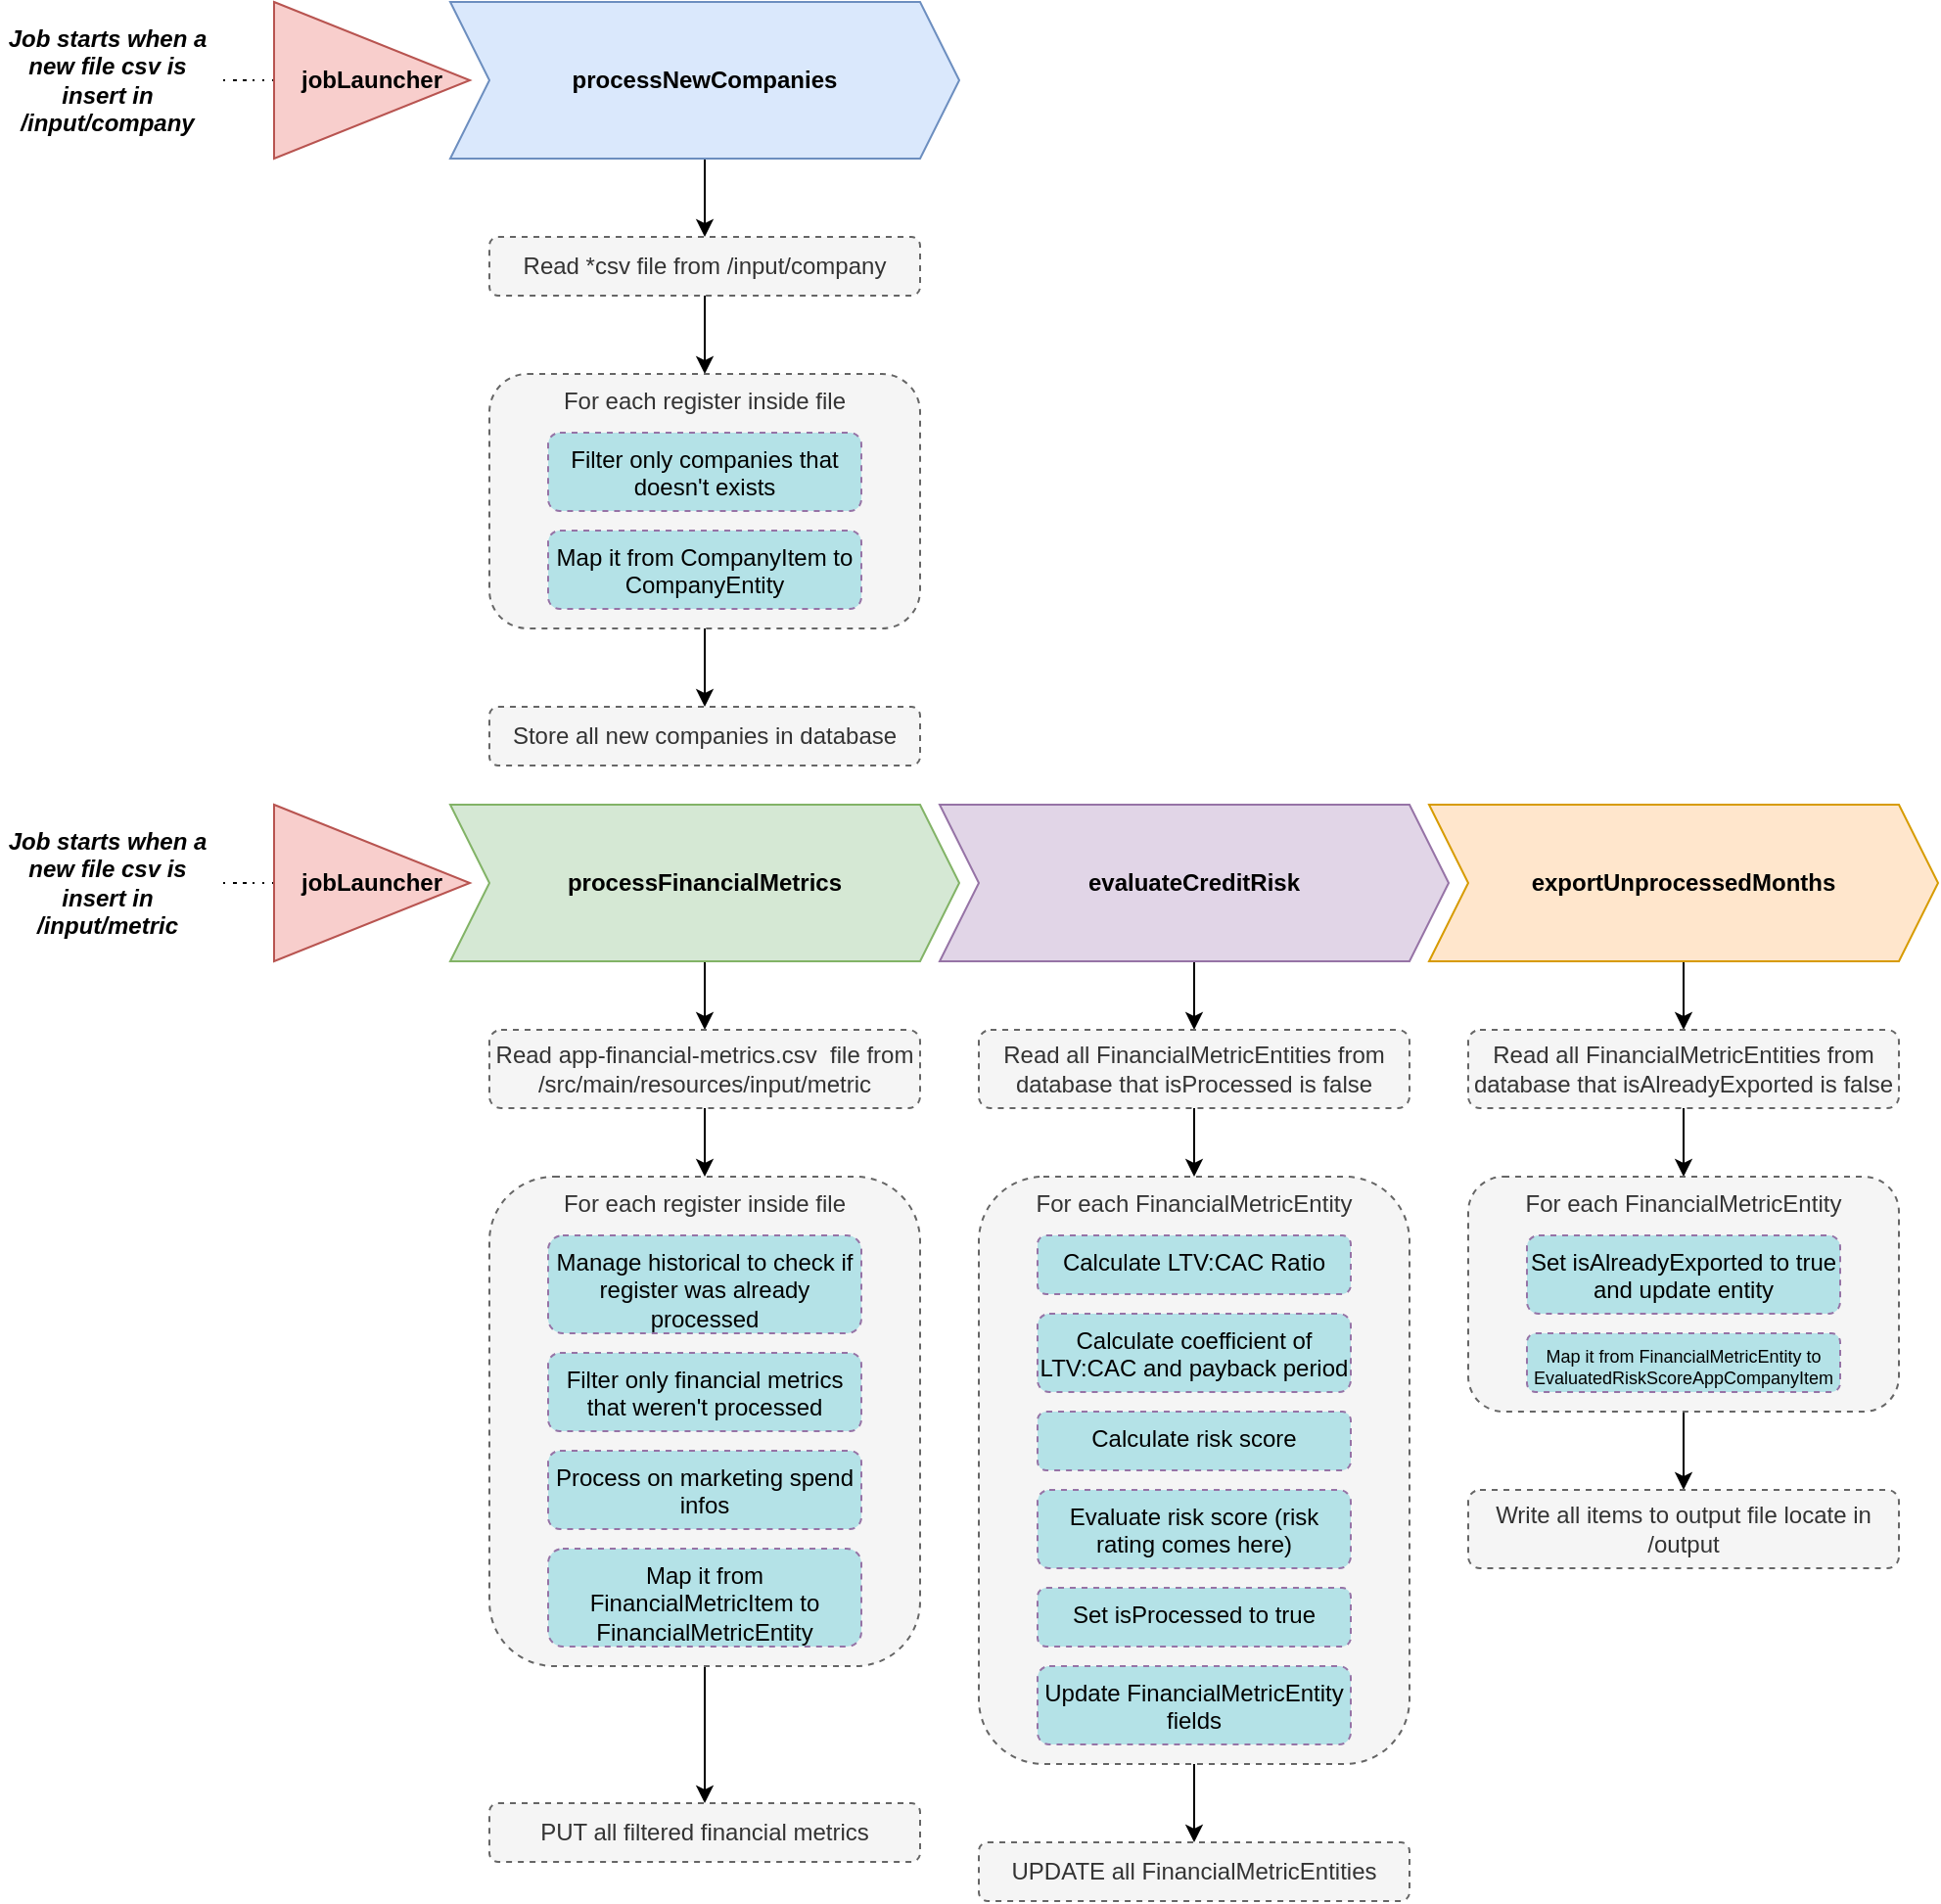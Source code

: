<mxfile version="22.1.11" type="google">
  <diagram name="Página-1" id="20XXsGmTUjqbx5ftWIZ8">
    <mxGraphModel grid="1" page="1" gridSize="10" guides="1" tooltips="1" connect="1" arrows="1" fold="1" pageScale="1" pageWidth="827" pageHeight="1169" math="0" shadow="0">
      <root>
        <mxCell id="0" />
        <mxCell id="1" parent="0" />
        <mxCell id="32U0IOiAARlVQyEs1Njg-7" value="" style="edgeStyle=orthogonalEdgeStyle;rounded=0;orthogonalLoop=1;jettySize=auto;html=1;" edge="1" parent="1" source="32U0IOiAARlVQyEs1Njg-1" target="32U0IOiAARlVQyEs1Njg-6">
          <mxGeometry relative="1" as="geometry" />
        </mxCell>
        <mxCell id="32U0IOiAARlVQyEs1Njg-1" value="processNewCompanies" style="shape=step;perimeter=stepPerimeter;whiteSpace=wrap;html=1;fixedSize=1;fillColor=#dae8fc;strokeColor=#6c8ebf;fontStyle=1" vertex="1" parent="1">
          <mxGeometry x="30" y="190" width="260" height="80" as="geometry" />
        </mxCell>
        <mxCell id="32U0IOiAARlVQyEs1Njg-19" style="edgeStyle=orthogonalEdgeStyle;rounded=0;orthogonalLoop=1;jettySize=auto;html=1;" edge="1" parent="1" source="32U0IOiAARlVQyEs1Njg-2" target="32U0IOiAARlVQyEs1Njg-18">
          <mxGeometry relative="1" as="geometry" />
        </mxCell>
        <mxCell id="32U0IOiAARlVQyEs1Njg-2" value="processFinancialMetrics" style="shape=step;perimeter=stepPerimeter;whiteSpace=wrap;html=1;fixedSize=1;fillColor=#d5e8d4;strokeColor=#82b366;fontStyle=1" vertex="1" parent="1">
          <mxGeometry x="30" y="600" width="260" height="80" as="geometry" />
        </mxCell>
        <mxCell id="32U0IOiAARlVQyEs1Njg-28" value="" style="edgeStyle=orthogonalEdgeStyle;rounded=0;orthogonalLoop=1;jettySize=auto;html=1;" edge="1" parent="1" source="32U0IOiAARlVQyEs1Njg-3" target="32U0IOiAARlVQyEs1Njg-27">
          <mxGeometry relative="1" as="geometry" />
        </mxCell>
        <mxCell id="32U0IOiAARlVQyEs1Njg-3" value="evaluateCreditRisk" style="shape=step;perimeter=stepPerimeter;whiteSpace=wrap;html=1;fixedSize=1;fillColor=#e1d5e7;strokeColor=#9673a6;fontStyle=1" vertex="1" parent="1">
          <mxGeometry x="280" y="600" width="260" height="80" as="geometry" />
        </mxCell>
        <mxCell id="32U0IOiAARlVQyEs1Njg-41" style="edgeStyle=orthogonalEdgeStyle;rounded=0;orthogonalLoop=1;jettySize=auto;html=1;" edge="1" parent="1" source="32U0IOiAARlVQyEs1Njg-4" target="32U0IOiAARlVQyEs1Njg-40">
          <mxGeometry relative="1" as="geometry" />
        </mxCell>
        <mxCell id="32U0IOiAARlVQyEs1Njg-4" value="exportUnprocessedMonths" style="shape=step;perimeter=stepPerimeter;whiteSpace=wrap;html=1;fixedSize=1;fillColor=#ffe6cc;strokeColor=#d79b00;fontStyle=1" vertex="1" parent="1">
          <mxGeometry x="530" y="600" width="260" height="80" as="geometry" />
        </mxCell>
        <mxCell id="32U0IOiAARlVQyEs1Njg-15" style="edgeStyle=orthogonalEdgeStyle;rounded=0;orthogonalLoop=1;jettySize=auto;html=1;" edge="1" parent="1" source="32U0IOiAARlVQyEs1Njg-6" target="32U0IOiAARlVQyEs1Njg-8">
          <mxGeometry relative="1" as="geometry" />
        </mxCell>
        <mxCell id="32U0IOiAARlVQyEs1Njg-6" value="Read *csv file from /input/company" style="rounded=1;whiteSpace=wrap;html=1;fillColor=#f5f5f5;strokeColor=#666666;fontColor=#333333;dashed=1;" vertex="1" parent="1">
          <mxGeometry x="50" y="310" width="220" height="30" as="geometry" />
        </mxCell>
        <mxCell id="32U0IOiAARlVQyEs1Njg-17" style="edgeStyle=orthogonalEdgeStyle;rounded=0;orthogonalLoop=1;jettySize=auto;html=1;entryX=0.5;entryY=0;entryDx=0;entryDy=0;" edge="1" parent="1" source="32U0IOiAARlVQyEs1Njg-8" target="32U0IOiAARlVQyEs1Njg-16">
          <mxGeometry relative="1" as="geometry" />
        </mxCell>
        <mxCell id="32U0IOiAARlVQyEs1Njg-8" value="For each register inside file" style="rounded=1;whiteSpace=wrap;html=1;fillColor=#f5f5f5;strokeColor=#666666;fontColor=#333333;dashed=1;verticalAlign=top;" vertex="1" parent="1">
          <mxGeometry x="50" y="380" width="220" height="130" as="geometry" />
        </mxCell>
        <mxCell id="32U0IOiAARlVQyEs1Njg-10" value="Filter only companies that doesn&#39;t exists" style="rounded=1;whiteSpace=wrap;html=1;fillColor=#B4E2E7;strokeColor=#9673a6;dashed=1;verticalAlign=top;" vertex="1" parent="1">
          <mxGeometry x="80" y="410" width="160" height="40" as="geometry" />
        </mxCell>
        <mxCell id="32U0IOiAARlVQyEs1Njg-16" value="Store all new companies in database" style="rounded=1;whiteSpace=wrap;html=1;fillColor=#f5f5f5;strokeColor=#666666;fontColor=#333333;dashed=1;" vertex="1" parent="1">
          <mxGeometry x="50" y="550" width="220" height="30" as="geometry" />
        </mxCell>
        <mxCell id="32U0IOiAARlVQyEs1Njg-26" style="edgeStyle=orthogonalEdgeStyle;rounded=0;orthogonalLoop=1;jettySize=auto;html=1;" edge="1" parent="1" source="32U0IOiAARlVQyEs1Njg-18" target="32U0IOiAARlVQyEs1Njg-20">
          <mxGeometry relative="1" as="geometry" />
        </mxCell>
        <mxCell id="32U0IOiAARlVQyEs1Njg-18" value="Read app-financial-metrics.csv&amp;nbsp; file from /src/main/resources/input/metric" style="rounded=1;whiteSpace=wrap;html=1;fillColor=#f5f5f5;strokeColor=#666666;fontColor=#333333;dashed=1;" vertex="1" parent="1">
          <mxGeometry x="50" y="715" width="220" height="40" as="geometry" />
        </mxCell>
        <mxCell id="32U0IOiAARlVQyEs1Njg-25" style="edgeStyle=orthogonalEdgeStyle;rounded=0;orthogonalLoop=1;jettySize=auto;html=1;entryX=0.5;entryY=0;entryDx=0;entryDy=0;" edge="1" parent="1" source="32U0IOiAARlVQyEs1Njg-20" target="32U0IOiAARlVQyEs1Njg-24">
          <mxGeometry relative="1" as="geometry" />
        </mxCell>
        <mxCell id="32U0IOiAARlVQyEs1Njg-20" value="For each register inside file" style="rounded=1;whiteSpace=wrap;html=1;fillColor=#f5f5f5;strokeColor=#666666;fontColor=#333333;dashed=1;verticalAlign=top;" vertex="1" parent="1">
          <mxGeometry x="50" y="790" width="220" height="250" as="geometry" />
        </mxCell>
        <mxCell id="32U0IOiAARlVQyEs1Njg-21" value="Manage historical to check if register was already processed" style="rounded=1;whiteSpace=wrap;html=1;fillColor=#B4E2E7;strokeColor=#9673a6;dashed=1;verticalAlign=top;" vertex="1" parent="1">
          <mxGeometry x="80" y="820" width="160" height="50" as="geometry" />
        </mxCell>
        <mxCell id="32U0IOiAARlVQyEs1Njg-22" value="Filter only financial metrics that weren&#39;t processed" style="rounded=1;whiteSpace=wrap;html=1;fillColor=#B4E2E7;strokeColor=#9673a6;dashed=1;verticalAlign=top;" vertex="1" parent="1">
          <mxGeometry x="80" y="880" width="160" height="40" as="geometry" />
        </mxCell>
        <mxCell id="32U0IOiAARlVQyEs1Njg-23" value="Process on marketing spend infos" style="rounded=1;whiteSpace=wrap;html=1;fillColor=#B4E2E7;strokeColor=#9673a6;dashed=1;verticalAlign=top;" vertex="1" parent="1">
          <mxGeometry x="80" y="930" width="160" height="40" as="geometry" />
        </mxCell>
        <mxCell id="32U0IOiAARlVQyEs1Njg-24" value="PUT all filtered financial metrics" style="rounded=1;whiteSpace=wrap;html=1;fillColor=#f5f5f5;strokeColor=#666666;fontColor=#333333;dashed=1;" vertex="1" parent="1">
          <mxGeometry x="50" y="1110" width="220" height="30" as="geometry" />
        </mxCell>
        <mxCell id="32U0IOiAARlVQyEs1Njg-38" style="edgeStyle=orthogonalEdgeStyle;rounded=0;orthogonalLoop=1;jettySize=auto;html=1;" edge="1" parent="1" source="32U0IOiAARlVQyEs1Njg-27" target="32U0IOiAARlVQyEs1Njg-29">
          <mxGeometry relative="1" as="geometry" />
        </mxCell>
        <mxCell id="32U0IOiAARlVQyEs1Njg-27" value="Read all FinancialMetricEntities from database that isProcessed is false" style="rounded=1;whiteSpace=wrap;html=1;fillColor=#f5f5f5;strokeColor=#666666;fontColor=#333333;dashed=1;" vertex="1" parent="1">
          <mxGeometry x="300" y="715" width="220" height="40" as="geometry" />
        </mxCell>
        <mxCell id="32U0IOiAARlVQyEs1Njg-39" style="edgeStyle=orthogonalEdgeStyle;rounded=0;orthogonalLoop=1;jettySize=auto;html=1;entryX=0.5;entryY=0;entryDx=0;entryDy=0;" edge="1" parent="1" source="32U0IOiAARlVQyEs1Njg-29" target="32U0IOiAARlVQyEs1Njg-37">
          <mxGeometry relative="1" as="geometry" />
        </mxCell>
        <mxCell id="32U0IOiAARlVQyEs1Njg-29" value="For each FinancialMetricEntity" style="rounded=1;whiteSpace=wrap;html=1;fillColor=#f5f5f5;strokeColor=#666666;fontColor=#333333;dashed=1;verticalAlign=top;" vertex="1" parent="1">
          <mxGeometry x="300" y="790" width="220" height="300" as="geometry" />
        </mxCell>
        <mxCell id="32U0IOiAARlVQyEs1Njg-30" value="Calculate LTV:CAC Ratio" style="rounded=1;whiteSpace=wrap;html=1;fillColor=#B4E2E7;strokeColor=#9673a6;dashed=1;verticalAlign=top;" vertex="1" parent="1">
          <mxGeometry x="330" y="820" width="160" height="30" as="geometry" />
        </mxCell>
        <mxCell id="32U0IOiAARlVQyEs1Njg-31" value="Calculate coefficient of LTV:CAC and payback period" style="rounded=1;whiteSpace=wrap;html=1;fillColor=#B4E2E7;strokeColor=#9673a6;dashed=1;verticalAlign=top;" vertex="1" parent="1">
          <mxGeometry x="330" y="860" width="160" height="40" as="geometry" />
        </mxCell>
        <mxCell id="32U0IOiAARlVQyEs1Njg-32" value="Calculate risk score" style="rounded=1;whiteSpace=wrap;html=1;fillColor=#B4E2E7;strokeColor=#9673a6;dashed=1;verticalAlign=top;" vertex="1" parent="1">
          <mxGeometry x="330" y="910" width="160" height="30" as="geometry" />
        </mxCell>
        <mxCell id="32U0IOiAARlVQyEs1Njg-33" value="Evaluate risk score (risk rating comes here)" style="rounded=1;whiteSpace=wrap;html=1;fillColor=#B4E2E7;strokeColor=#9673a6;dashed=1;verticalAlign=top;" vertex="1" parent="1">
          <mxGeometry x="330" y="950" width="160" height="40" as="geometry" />
        </mxCell>
        <mxCell id="32U0IOiAARlVQyEs1Njg-35" value="Set isProcessed to true" style="rounded=1;whiteSpace=wrap;html=1;fillColor=#B4E2E7;strokeColor=#9673a6;dashed=1;verticalAlign=top;" vertex="1" parent="1">
          <mxGeometry x="330" y="1000" width="160" height="30" as="geometry" />
        </mxCell>
        <mxCell id="32U0IOiAARlVQyEs1Njg-36" value="Update FinancialMetricEntity fields" style="rounded=1;whiteSpace=wrap;html=1;fillColor=#B4E2E7;strokeColor=#9673a6;dashed=1;verticalAlign=top;" vertex="1" parent="1">
          <mxGeometry x="330" y="1040" width="160" height="40" as="geometry" />
        </mxCell>
        <mxCell id="32U0IOiAARlVQyEs1Njg-37" value="UPDATE all FinancialMetricEntities" style="rounded=1;whiteSpace=wrap;html=1;fillColor=#f5f5f5;strokeColor=#666666;fontColor=#333333;dashed=1;" vertex="1" parent="1">
          <mxGeometry x="300" y="1130" width="220" height="30" as="geometry" />
        </mxCell>
        <mxCell id="32U0IOiAARlVQyEs1Njg-44" style="edgeStyle=orthogonalEdgeStyle;rounded=0;orthogonalLoop=1;jettySize=auto;html=1;" edge="1" parent="1" source="32U0IOiAARlVQyEs1Njg-40" target="32U0IOiAARlVQyEs1Njg-43">
          <mxGeometry relative="1" as="geometry" />
        </mxCell>
        <mxCell id="32U0IOiAARlVQyEs1Njg-40" value="Read all FinancialMetricEntities from database that isAlreadyExported is false" style="rounded=1;whiteSpace=wrap;html=1;fillColor=#f5f5f5;strokeColor=#666666;fontColor=#333333;dashed=1;" vertex="1" parent="1">
          <mxGeometry x="550" y="715" width="220" height="40" as="geometry" />
        </mxCell>
        <mxCell id="32U0IOiAARlVQyEs1Njg-51" style="edgeStyle=orthogonalEdgeStyle;rounded=0;orthogonalLoop=1;jettySize=auto;html=1;" edge="1" parent="1" source="32U0IOiAARlVQyEs1Njg-43" target="32U0IOiAARlVQyEs1Njg-50">
          <mxGeometry relative="1" as="geometry" />
        </mxCell>
        <mxCell id="32U0IOiAARlVQyEs1Njg-43" value="For each FinancialMetricEntity" style="rounded=1;whiteSpace=wrap;html=1;fillColor=#f5f5f5;strokeColor=#666666;fontColor=#333333;dashed=1;verticalAlign=top;" vertex="1" parent="1">
          <mxGeometry x="550" y="790" width="220" height="120" as="geometry" />
        </mxCell>
        <mxCell id="32U0IOiAARlVQyEs1Njg-45" value="Map it from FinancialMetricItem to FinancialMetricEntity" style="rounded=1;whiteSpace=wrap;html=1;fillColor=#B4E2E7;strokeColor=#9673a6;dashed=1;verticalAlign=top;" vertex="1" parent="1">
          <mxGeometry x="80" y="980" width="160" height="50" as="geometry" />
        </mxCell>
        <mxCell id="32U0IOiAARlVQyEs1Njg-46" value="Map it from CompanyItem to CompanyEntity" style="rounded=1;whiteSpace=wrap;html=1;fillColor=#B4E2E7;strokeColor=#9673a6;dashed=1;verticalAlign=top;" vertex="1" parent="1">
          <mxGeometry x="80" y="460" width="160" height="40" as="geometry" />
        </mxCell>
        <mxCell id="32U0IOiAARlVQyEs1Njg-48" value="Set isAlreadyExported to true&lt;br&gt;and update entity" style="rounded=1;whiteSpace=wrap;html=1;fillColor=#B4E2E7;strokeColor=#9673a6;dashed=1;verticalAlign=top;" vertex="1" parent="1">
          <mxGeometry x="580" y="820" width="160" height="40" as="geometry" />
        </mxCell>
        <mxCell id="32U0IOiAARlVQyEs1Njg-49" value="Map it from FinancialMetricEntity to EvaluatedRiskScoreAppCompanyItem" style="rounded=1;whiteSpace=wrap;html=1;fillColor=#B4E2E7;strokeColor=#9673a6;dashed=1;verticalAlign=top;fontSize=9;" vertex="1" parent="1">
          <mxGeometry x="580" y="870" width="160" height="30" as="geometry" />
        </mxCell>
        <mxCell id="32U0IOiAARlVQyEs1Njg-50" value="Write all items to output file locate in /output" style="rounded=1;whiteSpace=wrap;html=1;fillColor=#f5f5f5;strokeColor=#666666;fontColor=#333333;dashed=1;" vertex="1" parent="1">
          <mxGeometry x="550" y="950" width="220" height="40" as="geometry" />
        </mxCell>
        <mxCell id="32U0IOiAARlVQyEs1Njg-57" style="edgeStyle=orthogonalEdgeStyle;rounded=0;orthogonalLoop=1;jettySize=auto;html=1;endArrow=none;endFill=0;dashed=1;dashPattern=1 4;" edge="1" parent="1" source="32U0IOiAARlVQyEs1Njg-55" target="32U0IOiAARlVQyEs1Njg-56">
          <mxGeometry relative="1" as="geometry" />
        </mxCell>
        <mxCell id="32U0IOiAARlVQyEs1Njg-55" value="jobLauncher" style="triangle;whiteSpace=wrap;html=1;fillColor=#f8cecc;strokeColor=#b85450;fontStyle=1" vertex="1" parent="1">
          <mxGeometry x="-60" y="190" width="100" height="80" as="geometry" />
        </mxCell>
        <mxCell id="32U0IOiAARlVQyEs1Njg-56" value="Job starts when a new file csv is insert in /input/company" style="text;html=1;strokeColor=none;fillColor=none;align=center;verticalAlign=middle;whiteSpace=wrap;rounded=0;fontStyle=3" vertex="1" parent="1">
          <mxGeometry x="-200" y="200" width="110" height="60" as="geometry" />
        </mxCell>
        <mxCell id="FEk80XJR-opVQE85My5Y-34" style="edgeStyle=orthogonalEdgeStyle;rounded=0;orthogonalLoop=1;jettySize=auto;html=1;endArrow=none;endFill=0;dashed=1;dashPattern=1 4;" edge="1" parent="1" source="FEk80XJR-opVQE85My5Y-35" target="FEk80XJR-opVQE85My5Y-36">
          <mxGeometry relative="1" as="geometry" />
        </mxCell>
        <mxCell id="FEk80XJR-opVQE85My5Y-35" value="jobLauncher" style="triangle;whiteSpace=wrap;html=1;fillColor=#f8cecc;strokeColor=#b85450;fontStyle=1" vertex="1" parent="1">
          <mxGeometry x="-60" y="600" width="100" height="80" as="geometry" />
        </mxCell>
        <mxCell id="FEk80XJR-opVQE85My5Y-36" value="Job starts when a new file csv is insert in /input/metric" style="text;html=1;strokeColor=none;fillColor=none;align=center;verticalAlign=middle;whiteSpace=wrap;rounded=0;fontStyle=3" vertex="1" parent="1">
          <mxGeometry x="-200" y="610" width="110" height="60" as="geometry" />
        </mxCell>
      </root>
    </mxGraphModel>
  </diagram>
</mxfile>
